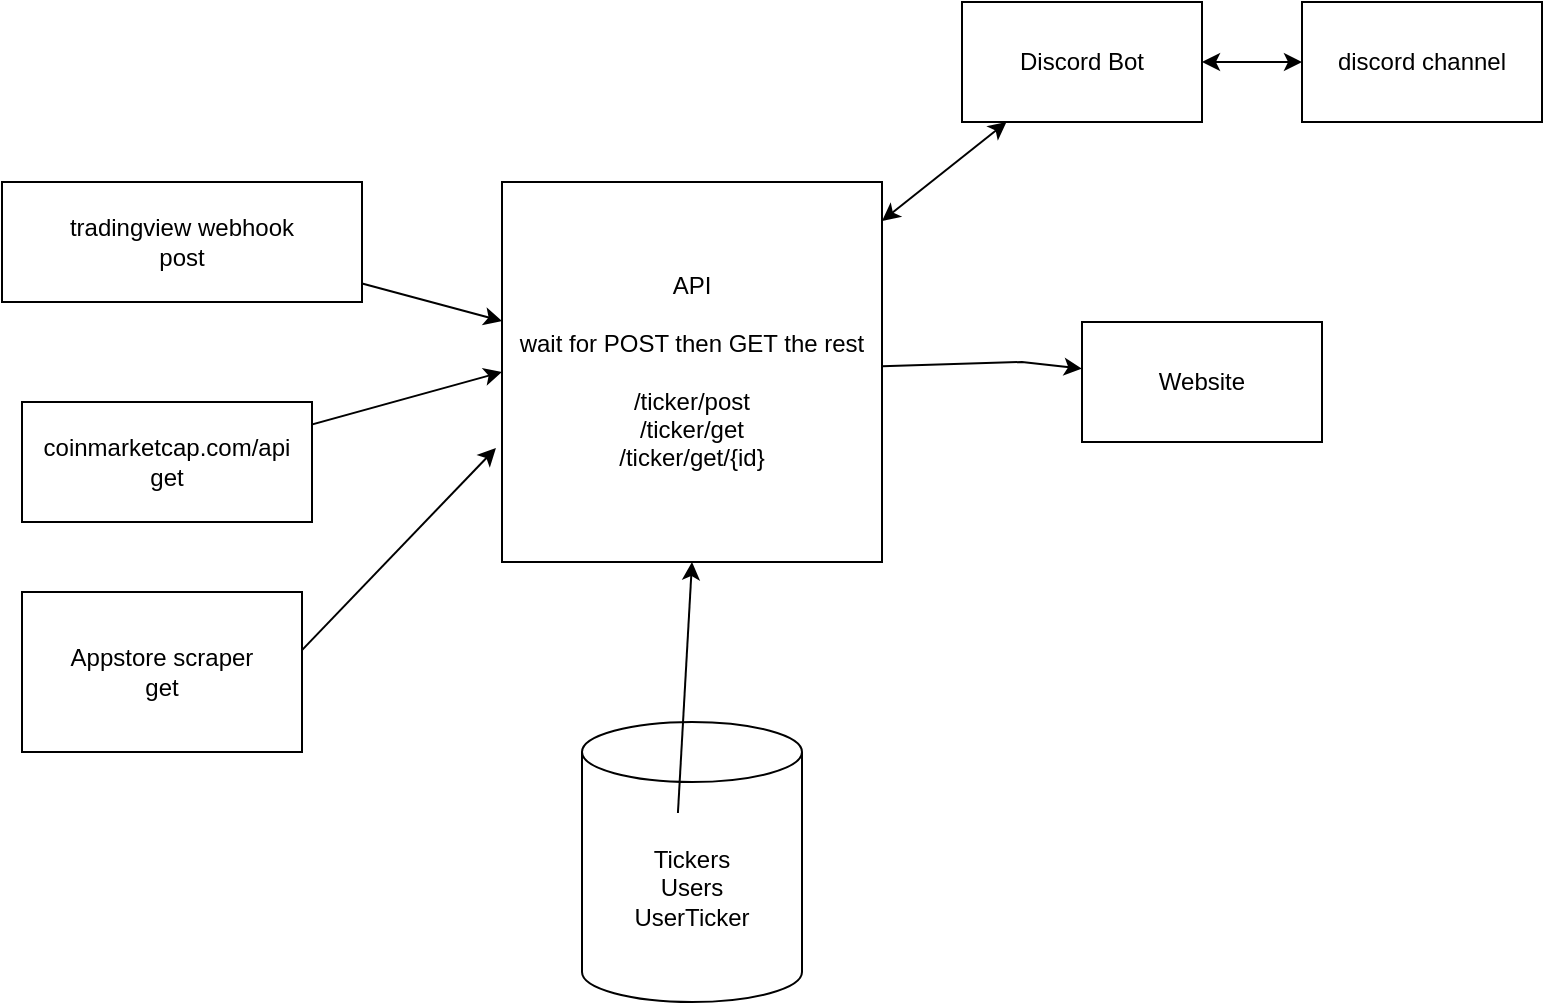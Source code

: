 <mxfile version="24.0.6" type="device">
  <diagram name="Pagina-1" id="0Sc7jq3V0cDmXGeTjLbP">
    <mxGraphModel dx="2462" dy="928" grid="1" gridSize="10" guides="1" tooltips="1" connect="1" arrows="1" fold="1" page="1" pageScale="1" pageWidth="827" pageHeight="1169" math="0" shadow="0">
      <root>
        <mxCell id="0" />
        <mxCell id="1" parent="0" />
        <mxCell id="FzlCZS_h-GiPE4W1MYu4-2" value="&lt;div&gt;API&lt;/div&gt;&lt;div&gt;&lt;br&gt;&lt;/div&gt;&lt;div&gt;wait for POST then GET the rest&lt;br&gt;&lt;/div&gt;&lt;div&gt;&lt;br&gt;&lt;/div&gt;&lt;div&gt;/ticker/post&lt;/div&gt;&lt;div&gt;/ticker/get&lt;/div&gt;&lt;div&gt;/ticker/get/{id}&lt;br&gt;&lt;/div&gt;" style="whiteSpace=wrap;html=1;aspect=fixed;" vertex="1" parent="1">
          <mxGeometry x="360" y="340" width="190" height="190" as="geometry" />
        </mxCell>
        <mxCell id="FzlCZS_h-GiPE4W1MYu4-3" value="Tickers&lt;br&gt;Users&lt;br&gt;UserTicker" style="shape=cylinder3;whiteSpace=wrap;html=1;boundedLbl=1;backgroundOutline=1;size=15;" vertex="1" parent="1">
          <mxGeometry x="400" y="610" width="110" height="140" as="geometry" />
        </mxCell>
        <mxCell id="FzlCZS_h-GiPE4W1MYu4-4" value="" style="endArrow=classic;html=1;rounded=0;entryX=0.5;entryY=1;entryDx=0;entryDy=0;exitX=0.436;exitY=0.325;exitDx=0;exitDy=0;exitPerimeter=0;" edge="1" parent="1" source="FzlCZS_h-GiPE4W1MYu4-3" target="FzlCZS_h-GiPE4W1MYu4-2">
          <mxGeometry width="50" height="50" relative="1" as="geometry">
            <mxPoint x="390" y="590" as="sourcePoint" />
            <mxPoint x="440" y="540" as="targetPoint" />
          </mxGeometry>
        </mxCell>
        <mxCell id="FzlCZS_h-GiPE4W1MYu4-5" value="" style="endArrow=classic;html=1;rounded=0;" edge="1" parent="1" target="FzlCZS_h-GiPE4W1MYu4-2">
          <mxGeometry width="50" height="50" relative="1" as="geometry">
            <mxPoint x="250" y="380" as="sourcePoint" />
            <mxPoint x="320" y="460" as="targetPoint" />
          </mxGeometry>
        </mxCell>
        <mxCell id="FzlCZS_h-GiPE4W1MYu4-6" value="&lt;div&gt;tradingview webhook&lt;/div&gt;&lt;div&gt;post&lt;/div&gt;" style="whiteSpace=wrap;html=1;" vertex="1" parent="1">
          <mxGeometry x="110" y="340" width="180" height="60" as="geometry" />
        </mxCell>
        <mxCell id="FzlCZS_h-GiPE4W1MYu4-7" value="" style="endArrow=classic;html=1;rounded=0;entryX=0;entryY=0.5;entryDx=0;entryDy=0;" edge="1" parent="1" target="FzlCZS_h-GiPE4W1MYu4-2">
          <mxGeometry width="50" height="50" relative="1" as="geometry">
            <mxPoint x="235" y="469.5" as="sourcePoint" />
            <mxPoint x="345" y="550.5" as="targetPoint" />
          </mxGeometry>
        </mxCell>
        <mxCell id="FzlCZS_h-GiPE4W1MYu4-8" value="&lt;div&gt;coinmarketcap.com/api&lt;/div&gt;&lt;div&gt;get&lt;br&gt;&lt;/div&gt;" style="whiteSpace=wrap;html=1;" vertex="1" parent="1">
          <mxGeometry x="120" y="450" width="145" height="60" as="geometry" />
        </mxCell>
        <mxCell id="FzlCZS_h-GiPE4W1MYu4-9" value="&lt;div&gt;Appstore scraper&lt;/div&gt;&lt;div&gt;get&lt;br&gt;&lt;/div&gt;" style="rounded=0;whiteSpace=wrap;html=1;" vertex="1" parent="1">
          <mxGeometry x="120" y="545" width="140" height="80" as="geometry" />
        </mxCell>
        <mxCell id="FzlCZS_h-GiPE4W1MYu4-10" value="" style="endArrow=classic;html=1;rounded=0;entryX=-0.016;entryY=0.7;entryDx=0;entryDy=0;exitX=1;exitY=0.363;exitDx=0;exitDy=0;exitPerimeter=0;entryPerimeter=0;" edge="1" parent="1" source="FzlCZS_h-GiPE4W1MYu4-9" target="FzlCZS_h-GiPE4W1MYu4-2">
          <mxGeometry width="50" height="50" relative="1" as="geometry">
            <mxPoint x="245" y="479.5" as="sourcePoint" />
            <mxPoint x="370" y="445" as="targetPoint" />
            <Array as="points" />
          </mxGeometry>
        </mxCell>
        <mxCell id="FzlCZS_h-GiPE4W1MYu4-13" value="" style="endArrow=classic;startArrow=classic;html=1;rounded=0;" edge="1" parent="1" source="FzlCZS_h-GiPE4W1MYu4-2" target="FzlCZS_h-GiPE4W1MYu4-14">
          <mxGeometry width="50" height="50" relative="1" as="geometry">
            <mxPoint x="590" y="380" as="sourcePoint" />
            <mxPoint x="600" y="300" as="targetPoint" />
          </mxGeometry>
        </mxCell>
        <mxCell id="FzlCZS_h-GiPE4W1MYu4-14" value="Discord Bot" style="rounded=0;whiteSpace=wrap;html=1;" vertex="1" parent="1">
          <mxGeometry x="590" y="250" width="120" height="60" as="geometry" />
        </mxCell>
        <mxCell id="FzlCZS_h-GiPE4W1MYu4-15" value="discord channel" style="rounded=0;whiteSpace=wrap;html=1;" vertex="1" parent="1">
          <mxGeometry x="760" y="250" width="120" height="60" as="geometry" />
        </mxCell>
        <mxCell id="FzlCZS_h-GiPE4W1MYu4-17" value="" style="endArrow=classic;startArrow=classic;html=1;rounded=0;exitX=1;exitY=0.5;exitDx=0;exitDy=0;" edge="1" parent="1" source="FzlCZS_h-GiPE4W1MYu4-14" target="FzlCZS_h-GiPE4W1MYu4-15">
          <mxGeometry width="50" height="50" relative="1" as="geometry">
            <mxPoint x="670" y="240" as="sourcePoint" />
            <mxPoint x="720" y="190" as="targetPoint" />
          </mxGeometry>
        </mxCell>
        <mxCell id="FzlCZS_h-GiPE4W1MYu4-19" value="" style="endArrow=classic;html=1;rounded=0;" edge="1" parent="1" source="FzlCZS_h-GiPE4W1MYu4-2" target="FzlCZS_h-GiPE4W1MYu4-20">
          <mxGeometry width="50" height="50" relative="1" as="geometry">
            <mxPoint x="610" y="500" as="sourcePoint" />
            <mxPoint x="650" y="440" as="targetPoint" />
            <Array as="points">
              <mxPoint x="620" y="430" />
            </Array>
          </mxGeometry>
        </mxCell>
        <mxCell id="FzlCZS_h-GiPE4W1MYu4-20" value="Website" style="rounded=0;whiteSpace=wrap;html=1;" vertex="1" parent="1">
          <mxGeometry x="650" y="410" width="120" height="60" as="geometry" />
        </mxCell>
      </root>
    </mxGraphModel>
  </diagram>
</mxfile>
